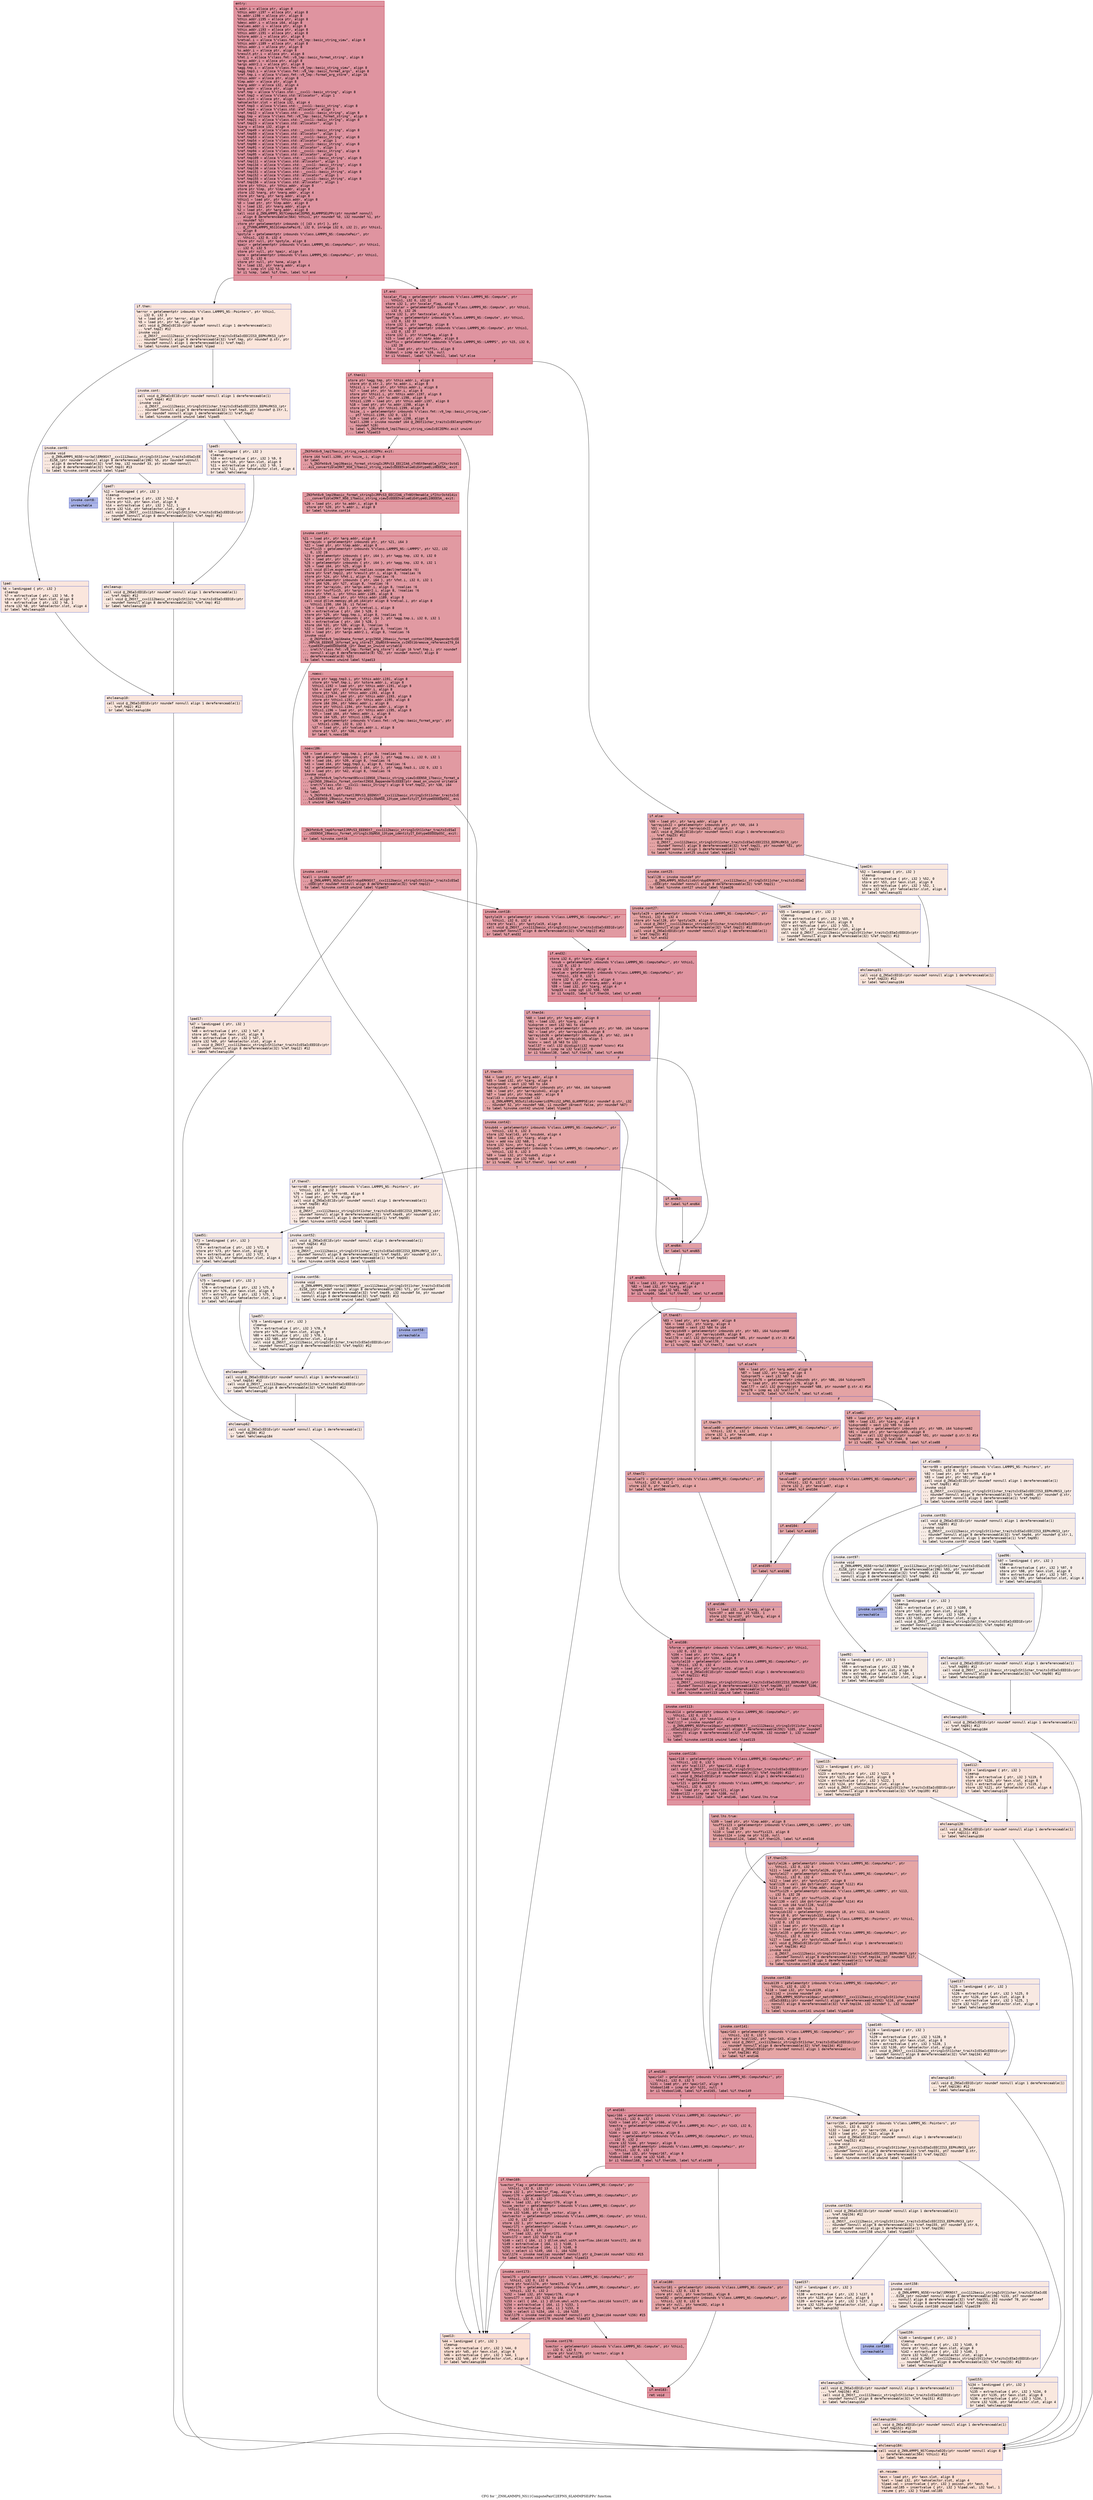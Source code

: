 digraph "CFG for '_ZN9LAMMPS_NS11ComputePairC2EPNS_6LAMMPSEiPPc' function" {
	label="CFG for '_ZN9LAMMPS_NS11ComputePairC2EPNS_6LAMMPSEiPPc' function";

	Node0x55b75d47baa0 [shape=record,color="#b70d28ff", style=filled, fillcolor="#b70d2870" fontname="Courier",label="{entry:\l|  %.addr.i = alloca ptr, align 8\l  %this.addr.i197 = alloca ptr, align 8\l  %s.addr.i198 = alloca ptr, align 8\l  %this.addr.i195 = alloca ptr, align 8\l  %desc.addr.i = alloca i64, align 8\l  %values.addr.i = alloca ptr, align 8\l  %this.addr.i193 = alloca ptr, align 8\l  %this.addr.i191 = alloca ptr, align 8\l  %store.addr.i = alloca ptr, align 8\l  %retval.i = alloca %\"class.fmt::v9_lmp::basic_string_view\", align 8\l  %this.addr.i189 = alloca ptr, align 8\l  %this.addr.i = alloca ptr, align 8\l  %s.addr.i = alloca ptr, align 8\l  %result.ptr.i = alloca ptr, align 8\l  %fmt.i = alloca %\"class.fmt::v9_lmp::basic_format_string\", align 8\l  %args.addr.i = alloca ptr, align 8\l  %args.addr2.i = alloca ptr, align 8\l  %agg.tmp.i = alloca %\"class.fmt::v9_lmp::basic_string_view\", align 8\l  %agg.tmp3.i = alloca %\"class.fmt::v9_lmp::basic_format_args\", align 8\l  %ref.tmp.i = alloca %\"class.fmt::v9_lmp::format_arg_store\", align 16\l  %this.addr = alloca ptr, align 8\l  %lmp.addr = alloca ptr, align 8\l  %narg.addr = alloca i32, align 4\l  %arg.addr = alloca ptr, align 8\l  %ref.tmp = alloca %\"class.std::__cxx11::basic_string\", align 8\l  %ref.tmp2 = alloca %\"class.std::allocator\", align 1\l  %exn.slot = alloca ptr, align 8\l  %ehselector.slot = alloca i32, align 4\l  %ref.tmp3 = alloca %\"class.std::__cxx11::basic_string\", align 8\l  %ref.tmp4 = alloca %\"class.std::allocator\", align 1\l  %ref.tmp12 = alloca %\"class.std::__cxx11::basic_string\", align 8\l  %agg.tmp = alloca %\"class.fmt::v9_lmp::basic_format_string\", align 8\l  %ref.tmp21 = alloca %\"class.std::__cxx11::basic_string\", align 8\l  %ref.tmp23 = alloca %\"class.std::allocator\", align 1\l  %iarg = alloca i32, align 4\l  %ref.tmp49 = alloca %\"class.std::__cxx11::basic_string\", align 8\l  %ref.tmp50 = alloca %\"class.std::allocator\", align 1\l  %ref.tmp53 = alloca %\"class.std::__cxx11::basic_string\", align 8\l  %ref.tmp54 = alloca %\"class.std::allocator\", align 1\l  %ref.tmp90 = alloca %\"class.std::__cxx11::basic_string\", align 8\l  %ref.tmp91 = alloca %\"class.std::allocator\", align 1\l  %ref.tmp94 = alloca %\"class.std::__cxx11::basic_string\", align 8\l  %ref.tmp95 = alloca %\"class.std::allocator\", align 1\l  %ref.tmp109 = alloca %\"class.std::__cxx11::basic_string\", align 8\l  %ref.tmp111 = alloca %\"class.std::allocator\", align 1\l  %ref.tmp134 = alloca %\"class.std::__cxx11::basic_string\", align 8\l  %ref.tmp136 = alloca %\"class.std::allocator\", align 1\l  %ref.tmp151 = alloca %\"class.std::__cxx11::basic_string\", align 8\l  %ref.tmp152 = alloca %\"class.std::allocator\", align 1\l  %ref.tmp155 = alloca %\"class.std::__cxx11::basic_string\", align 8\l  %ref.tmp156 = alloca %\"class.std::allocator\", align 1\l  store ptr %this, ptr %this.addr, align 8\l  store ptr %lmp, ptr %lmp.addr, align 8\l  store i32 %narg, ptr %narg.addr, align 4\l  store ptr %arg, ptr %arg.addr, align 8\l  %this1 = load ptr, ptr %this.addr, align 8\l  %0 = load ptr, ptr %lmp.addr, align 8\l  %1 = load i32, ptr %narg.addr, align 4\l  %2 = load ptr, ptr %arg.addr, align 8\l  call void @_ZN9LAMMPS_NS7ComputeC2EPNS_6LAMMPSEiPPc(ptr noundef nonnull\l... align 8 dereferenceable(564) %this1, ptr noundef %0, i32 noundef %1, ptr\l... noundef %2)\l  store ptr getelementptr inbounds (\{ [43 x ptr] \}, ptr\l... @_ZTVN9LAMMPS_NS11ComputePairE, i32 0, inrange i32 0, i32 2), ptr %this1,\l... align 8\l  %pstyle = getelementptr inbounds %\"class.LAMMPS_NS::ComputePair\", ptr\l... %this1, i32 0, i32 4\l  store ptr null, ptr %pstyle, align 8\l  %pair = getelementptr inbounds %\"class.LAMMPS_NS::ComputePair\", ptr %this1,\l... i32 0, i32 5\l  store ptr null, ptr %pair, align 8\l  %one = getelementptr inbounds %\"class.LAMMPS_NS::ComputePair\", ptr %this1,\l... i32 0, i32 6\l  store ptr null, ptr %one, align 8\l  %3 = load i32, ptr %narg.addr, align 4\l  %cmp = icmp slt i32 %3, 4\l  br i1 %cmp, label %if.then, label %if.end\l|{<s0>T|<s1>F}}"];
	Node0x55b75d47baa0:s0 -> Node0x55b75d480610[tooltip="entry -> if.then\nProbability 0.00%" ];
	Node0x55b75d47baa0:s1 -> Node0x55b75d4806e0[tooltip="entry -> if.end\nProbability 100.00%" ];
	Node0x55b75d480610 [shape=record,color="#3d50c3ff", style=filled, fillcolor="#f4c5ad70" fontname="Courier",label="{if.then:\l|  %error = getelementptr inbounds %\"class.LAMMPS_NS::Pointers\", ptr %this1,\l... i32 0, i32 3\l  %4 = load ptr, ptr %error, align 8\l  %5 = load ptr, ptr %4, align 8\l  call void @_ZNSaIcEC1Ev(ptr noundef nonnull align 1 dereferenceable(1)\l... %ref.tmp2) #12\l  invoke void\l... @_ZNSt7__cxx1112basic_stringIcSt11char_traitsIcESaIcEEC2IS3_EEPKcRKS3_(ptr\l... noundef nonnull align 8 dereferenceable(32) %ref.tmp, ptr noundef @.str, ptr\l... noundef nonnull align 1 dereferenceable(1) %ref.tmp2)\l          to label %invoke.cont unwind label %lpad\l}"];
	Node0x55b75d480610 -> Node0x55b75d480d30[tooltip="if.then -> invoke.cont\nProbability 50.00%" ];
	Node0x55b75d480610 -> Node0x55b75d480e10[tooltip="if.then -> lpad\nProbability 50.00%" ];
	Node0x55b75d480d30 [shape=record,color="#3d50c3ff", style=filled, fillcolor="#f3c7b170" fontname="Courier",label="{invoke.cont:\l|  call void @_ZNSaIcEC1Ev(ptr noundef nonnull align 1 dereferenceable(1)\l... %ref.tmp4) #12\l  invoke void\l... @_ZNSt7__cxx1112basic_stringIcSt11char_traitsIcESaIcEEC2IS3_EEPKcRKS3_(ptr\l... noundef nonnull align 8 dereferenceable(32) %ref.tmp3, ptr noundef @.str.1,\l... ptr noundef nonnull align 1 dereferenceable(1) %ref.tmp4)\l          to label %invoke.cont6 unwind label %lpad5\l}"];
	Node0x55b75d480d30 -> Node0x55b75d4811a0[tooltip="invoke.cont -> invoke.cont6\nProbability 50.00%" ];
	Node0x55b75d480d30 -> Node0x55b75d4811f0[tooltip="invoke.cont -> lpad5\nProbability 50.00%" ];
	Node0x55b75d4811a0 [shape=record,color="#3d50c3ff", style=filled, fillcolor="#f1ccb870" fontname="Courier",label="{invoke.cont6:\l|  invoke void\l... @_ZN9LAMMPS_NS5Error3allERKNSt7__cxx1112basic_stringIcSt11char_traitsIcESaIcEE\l...EiS8_(ptr noundef nonnull align 8 dereferenceable(196) %5, ptr noundef nonnull\l... align 8 dereferenceable(32) %ref.tmp, i32 noundef 33, ptr noundef nonnull\l... align 8 dereferenceable(32) %ref.tmp3) #13\l          to label %invoke.cont8 unwind label %lpad7\l}"];
	Node0x55b75d4811a0 -> Node0x55b75d481150[tooltip="invoke.cont6 -> invoke.cont8\nProbability 0.00%" ];
	Node0x55b75d4811a0 -> Node0x55b75d481450[tooltip="invoke.cont6 -> lpad7\nProbability 100.00%" ];
	Node0x55b75d481150 [shape=record,color="#3d50c3ff", style=filled, fillcolor="#4358cb70" fontname="Courier",label="{invoke.cont8:\l|  unreachable\l}"];
	Node0x55b75d480e10 [shape=record,color="#3d50c3ff", style=filled, fillcolor="#f3c7b170" fontname="Courier",label="{lpad:\l|  %6 = landingpad \{ ptr, i32 \}\l          cleanup\l  %7 = extractvalue \{ ptr, i32 \} %6, 0\l  store ptr %7, ptr %exn.slot, align 8\l  %8 = extractvalue \{ ptr, i32 \} %6, 1\l  store i32 %8, ptr %ehselector.slot, align 4\l  br label %ehcleanup10\l}"];
	Node0x55b75d480e10 -> Node0x55b75d481af0[tooltip="lpad -> ehcleanup10\nProbability 100.00%" ];
	Node0x55b75d4811f0 [shape=record,color="#3d50c3ff", style=filled, fillcolor="#f1ccb870" fontname="Courier",label="{lpad5:\l|  %9 = landingpad \{ ptr, i32 \}\l          cleanup\l  %10 = extractvalue \{ ptr, i32 \} %9, 0\l  store ptr %10, ptr %exn.slot, align 8\l  %11 = extractvalue \{ ptr, i32 \} %9, 1\l  store i32 %11, ptr %ehselector.slot, align 4\l  br label %ehcleanup\l}"];
	Node0x55b75d4811f0 -> Node0x55b75d481e40[tooltip="lpad5 -> ehcleanup\nProbability 100.00%" ];
	Node0x55b75d481450 [shape=record,color="#3d50c3ff", style=filled, fillcolor="#f1ccb870" fontname="Courier",label="{lpad7:\l|  %12 = landingpad \{ ptr, i32 \}\l          cleanup\l  %13 = extractvalue \{ ptr, i32 \} %12, 0\l  store ptr %13, ptr %exn.slot, align 8\l  %14 = extractvalue \{ ptr, i32 \} %12, 1\l  store i32 %14, ptr %ehselector.slot, align 4\l  call void @_ZNSt7__cxx1112basic_stringIcSt11char_traitsIcESaIcEED1Ev(ptr\l... noundef nonnull align 8 dereferenceable(32) %ref.tmp3) #12\l  br label %ehcleanup\l}"];
	Node0x55b75d481450 -> Node0x55b75d481e40[tooltip="lpad7 -> ehcleanup\nProbability 100.00%" ];
	Node0x55b75d481e40 [shape=record,color="#3d50c3ff", style=filled, fillcolor="#f2cab570" fontname="Courier",label="{ehcleanup:\l|  call void @_ZNSaIcED1Ev(ptr noundef nonnull align 1 dereferenceable(1)\l... %ref.tmp4) #12\l  call void @_ZNSt7__cxx1112basic_stringIcSt11char_traitsIcESaIcEED1Ev(ptr\l... noundef nonnull align 8 dereferenceable(32) %ref.tmp) #12\l  br label %ehcleanup10\l}"];
	Node0x55b75d481e40 -> Node0x55b75d481af0[tooltip="ehcleanup -> ehcleanup10\nProbability 100.00%" ];
	Node0x55b75d481af0 [shape=record,color="#3d50c3ff", style=filled, fillcolor="#f4c5ad70" fontname="Courier",label="{ehcleanup10:\l|  call void @_ZNSaIcED1Ev(ptr noundef nonnull align 1 dereferenceable(1)\l... %ref.tmp2) #12\l  br label %ehcleanup184\l}"];
	Node0x55b75d481af0 -> Node0x55b75d4828a0[tooltip="ehcleanup10 -> ehcleanup184\nProbability 100.00%" ];
	Node0x55b75d4806e0 [shape=record,color="#b70d28ff", style=filled, fillcolor="#b70d2870" fontname="Courier",label="{if.end:\l|  %scalar_flag = getelementptr inbounds %\"class.LAMMPS_NS::Compute\", ptr\l... %this1, i32 0, i32 12\l  store i32 1, ptr %scalar_flag, align 8\l  %extscalar = getelementptr inbounds %\"class.LAMMPS_NS::Compute\", ptr %this1,\l... i32 0, i32 26\l  store i32 1, ptr %extscalar, align 8\l  %peflag = getelementptr inbounds %\"class.LAMMPS_NS::Compute\", ptr %this1,\l... i32 0, i32 33\l  store i32 1, ptr %peflag, align 8\l  %timeflag = getelementptr inbounds %\"class.LAMMPS_NS::Compute\", ptr %this1,\l... i32 0, i32 37\l  store i32 1, ptr %timeflag, align 8\l  %15 = load ptr, ptr %lmp.addr, align 8\l  %suffix = getelementptr inbounds %\"class.LAMMPS_NS::LAMMPS\", ptr %15, i32 0,\l... i32 28\l  %16 = load ptr, ptr %suffix, align 8\l  %tobool = icmp ne ptr %16, null\l  br i1 %tobool, label %if.then11, label %if.else\l|{<s0>T|<s1>F}}"];
	Node0x55b75d4806e0:s0 -> Node0x55b75d47d6d0[tooltip="if.end -> if.then11\nProbability 62.50%" ];
	Node0x55b75d4806e0:s1 -> Node0x55b75d47d750[tooltip="if.end -> if.else\nProbability 37.50%" ];
	Node0x55b75d47d6d0 [shape=record,color="#b70d28ff", style=filled, fillcolor="#bb1b2c70" fontname="Courier",label="{if.then11:\l|  store ptr %agg.tmp, ptr %this.addr.i, align 8\l  store ptr @.str.2, ptr %s.addr.i, align 8\l  %this1.i = load ptr, ptr %this.addr.i, align 8\l  %17 = load ptr, ptr %s.addr.i, align 8\l  store ptr %this1.i, ptr %this.addr.i197, align 8\l  store ptr %17, ptr %s.addr.i198, align 8\l  %this1.i199 = load ptr, ptr %this.addr.i197, align 8\l  %18 = load ptr, ptr %s.addr.i198, align 8\l  store ptr %18, ptr %this1.i199, align 8\l  %size_.i = getelementptr inbounds %\"class.fmt::v9_lmp::basic_string_view\",\l... ptr %this1.i199, i32 0, i32 1\l  %19 = load ptr, ptr %s.addr.i198, align 8\l  %call.i200 = invoke noundef i64 @_ZNSt11char_traitsIcE6lengthEPKc(ptr\l... noundef %19)\l          to label %_ZN3fmt6v9_lmp17basic_string_viewIcEC2EPKc.exit unwind\l... label %lpad13\l}"];
	Node0x55b75d47d6d0 -> Node0x55b75d4843c0[tooltip="if.then11 -> _ZN3fmt6v9_lmp17basic_string_viewIcEC2EPKc.exit\nProbability 100.00%" ];
	Node0x55b75d47d6d0 -> Node0x55b75d4844a0[tooltip="if.then11 -> lpad13\nProbability 0.00%" ];
	Node0x55b75d4843c0 [shape=record,color="#b70d28ff", style=filled, fillcolor="#bb1b2c70" fontname="Courier",label="{_ZN3fmt6v9_lmp17basic_string_viewIcEC2EPKc.exit:\l|  store i64 %call.i200, ptr %size_.i, align 8\l  br label\l... %_ZN3fmt6v9_lmp19basic_format_stringIcJRPcS3_EEC2IA6_cTnNSt9enable_ifIXsr3std1\l...4is_convertibleIRKT_NS0_17basic_string_viewIcEEEE5valueEiE4typeELi0EEESA_.exit\l}"];
	Node0x55b75d4843c0 -> Node0x55b75d484880[tooltip="_ZN3fmt6v9_lmp17basic_string_viewIcEC2EPKc.exit -> _ZN3fmt6v9_lmp19basic_format_stringIcJRPcS3_EEC2IA6_cTnNSt9enable_ifIXsr3std14is_convertibleIRKT_NS0_17basic_string_viewIcEEEE5valueEiE4typeELi0EEESA_.exit\nProbability 100.00%" ];
	Node0x55b75d484880 [shape=record,color="#b70d28ff", style=filled, fillcolor="#bb1b2c70" fontname="Courier",label="{_ZN3fmt6v9_lmp19basic_format_stringIcJRPcS3_EEC2IA6_cTnNSt9enable_ifIXsr3std14is\l..._convertibleIRKT_NS0_17basic_string_viewIcEEEE5valueEiE4typeELi0EEESA_.exit:\l|  %20 = load ptr, ptr %s.addr.i, align 8\l  store ptr %20, ptr %.addr.i, align 8\l  br label %invoke.cont14\l}"];
	Node0x55b75d484880 -> Node0x55b75d484c80[tooltip="_ZN3fmt6v9_lmp19basic_format_stringIcJRPcS3_EEC2IA6_cTnNSt9enable_ifIXsr3std14is_convertibleIRKT_NS0_17basic_string_viewIcEEEE5valueEiE4typeELi0EEESA_.exit -> invoke.cont14\nProbability 100.00%" ];
	Node0x55b75d484c80 [shape=record,color="#b70d28ff", style=filled, fillcolor="#bb1b2c70" fontname="Courier",label="{invoke.cont14:\l|  %21 = load ptr, ptr %arg.addr, align 8\l  %arrayidx = getelementptr inbounds ptr, ptr %21, i64 3\l  %22 = load ptr, ptr %lmp.addr, align 8\l  %suffix15 = getelementptr inbounds %\"class.LAMMPS_NS::LAMMPS\", ptr %22, i32\l... 0, i32 28\l  %23 = getelementptr inbounds \{ ptr, i64 \}, ptr %agg.tmp, i32 0, i32 0\l  %24 = load ptr, ptr %23, align 8\l  %25 = getelementptr inbounds \{ ptr, i64 \}, ptr %agg.tmp, i32 0, i32 1\l  %26 = load i64, ptr %25, align 8\l  call void @llvm.experimental.noalias.scope.decl(metadata !6)\l  store ptr %ref.tmp12, ptr %result.ptr.i, align 8, !noalias !6\l  store ptr %24, ptr %fmt.i, align 8, !noalias !6\l  %27 = getelementptr inbounds \{ ptr, i64 \}, ptr %fmt.i, i32 0, i32 1\l  store i64 %26, ptr %27, align 8, !noalias !6\l  store ptr %arrayidx, ptr %args.addr.i, align 8, !noalias !6\l  store ptr %suffix15, ptr %args.addr2.i, align 8, !noalias !6\l  store ptr %fmt.i, ptr %this.addr.i189, align 8\l  %this1.i190 = load ptr, ptr %this.addr.i189, align 8\l  call void @llvm.memcpy.p0.p0.i64(ptr align 8 %retval.i, ptr align 8\l... %this1.i190, i64 16, i1 false)\l  %28 = load \{ ptr, i64 \}, ptr %retval.i, align 8\l  %29 = extractvalue \{ ptr, i64 \} %28, 0\l  store ptr %29, ptr %agg.tmp.i, align 8, !noalias !6\l  %30 = getelementptr inbounds \{ ptr, i64 \}, ptr %agg.tmp.i, i32 0, i32 1\l  %31 = extractvalue \{ ptr, i64 \} %28, 1\l  store i64 %31, ptr %30, align 8, !noalias !6\l  %32 = load ptr, ptr %args.addr.i, align 8, !noalias !6\l  %33 = load ptr, ptr %args.addr2.i, align 8, !noalias !6\l  invoke void\l... @_ZN3fmt6v9_lmp16make_format_argsINS0_20basic_format_contextINS0_8appenderEcEE\l...JRPcS6_EEENS0_16format_arg_storeIT_JDpNSt9remove_cvINSt16remove_referenceIT0_E4\l...typeEE4typeEEEEDpOSB_(ptr dead_on_unwind writable\l... sret(%\"class.fmt::v9_lmp::format_arg_store\") align 16 %ref.tmp.i, ptr noundef\l... nonnull align 8 dereferenceable(8) %32, ptr noundef nonnull align 8\l... dereferenceable(8) %33)\l          to label %.noexc unwind label %lpad13\l}"];
	Node0x55b75d484c80 -> Node0x55b75d487820[tooltip="invoke.cont14 -> .noexc\nProbability 100.00%" ];
	Node0x55b75d484c80 -> Node0x55b75d4844a0[tooltip="invoke.cont14 -> lpad13\nProbability 0.00%" ];
	Node0x55b75d487820 [shape=record,color="#b70d28ff", style=filled, fillcolor="#bb1b2c70" fontname="Courier",label="{.noexc:\l|  store ptr %agg.tmp3.i, ptr %this.addr.i191, align 8\l  store ptr %ref.tmp.i, ptr %store.addr.i, align 8\l  %this1.i192 = load ptr, ptr %this.addr.i191, align 8\l  %34 = load ptr, ptr %store.addr.i, align 8\l  store ptr %34, ptr %this.addr.i193, align 8\l  %this1.i194 = load ptr, ptr %this.addr.i193, align 8\l  store ptr %this1.i192, ptr %this.addr.i195, align 8\l  store i64 204, ptr %desc.addr.i, align 8\l  store ptr %this1.i194, ptr %values.addr.i, align 8\l  %this1.i196 = load ptr, ptr %this.addr.i195, align 8\l  %35 = load i64, ptr %desc.addr.i, align 8\l  store i64 %35, ptr %this1.i196, align 8\l  %36 = getelementptr inbounds %\"class.fmt::v9_lmp::basic_format_args\", ptr\l... %this1.i196, i32 0, i32 1\l  %37 = load ptr, ptr %values.addr.i, align 8\l  store ptr %37, ptr %36, align 8\l  br label %.noexc186\l}"];
	Node0x55b75d487820 -> Node0x55b75d488480[tooltip=".noexc -> .noexc186\nProbability 100.00%" ];
	Node0x55b75d488480 [shape=record,color="#b70d28ff", style=filled, fillcolor="#bb1b2c70" fontname="Courier",label="{.noexc186:\l|  %38 = load ptr, ptr %agg.tmp.i, align 8, !noalias !6\l  %39 = getelementptr inbounds \{ ptr, i64 \}, ptr %agg.tmp.i, i32 0, i32 1\l  %40 = load i64, ptr %39, align 8, !noalias !6\l  %41 = load i64, ptr %agg.tmp3.i, align 8, !noalias !6\l  %42 = getelementptr inbounds \{ i64, ptr \}, ptr %agg.tmp3.i, i32 0, i32 1\l  %43 = load ptr, ptr %42, align 8, !noalias !6\l  invoke void\l... @_ZN3fmt6v9_lmp7vformatB5cxx11ENS0_17basic_string_viewIcEENS0_17basic_format_a\l...rgsINS0_20basic_format_contextINS0_8appenderEcEEEE(ptr dead_on_unwind writable\l... sret(%\"class.std::__cxx11::basic_string\") align 8 %ref.tmp12, ptr %38, i64\l... %40, i64 %41, ptr %43)\l          to label\l... %_ZN3fmt6v9_lmp6formatIJRPcS3_EEENSt7__cxx1112basic_stringIcSt11char_traitsIcE\l...SaIcEEENS0_19basic_format_stringIcJDpNS0_13type_identityIT_E4typeEEEEDpOSC_.exi\l...t unwind label %lpad13\l}"];
	Node0x55b75d488480 -> Node0x55b75d47ed90[tooltip=".noexc186 -> _ZN3fmt6v9_lmp6formatIJRPcS3_EEENSt7__cxx1112basic_stringIcSt11char_traitsIcESaIcEEENS0_19basic_format_stringIcJDpNS0_13type_identityIT_E4typeEEEEDpOSC_.exit\nProbability 100.00%" ];
	Node0x55b75d488480 -> Node0x55b75d4844a0[tooltip=".noexc186 -> lpad13\nProbability 0.00%" ];
	Node0x55b75d47ed90 [shape=record,color="#b70d28ff", style=filled, fillcolor="#bb1b2c70" fontname="Courier",label="{_ZN3fmt6v9_lmp6formatIJRPcS3_EEENSt7__cxx1112basic_stringIcSt11char_traitsIcESaI\l...cEEENS0_19basic_format_stringIcJDpNS0_13type_identityIT_E4typeEEEEDpOSC_.exit:\l|  br label %invoke.cont16\l}"];
	Node0x55b75d47ed90 -> Node0x55b75d4892e0[tooltip="_ZN3fmt6v9_lmp6formatIJRPcS3_EEENSt7__cxx1112basic_stringIcSt11char_traitsIcESaIcEEENS0_19basic_format_stringIcJDpNS0_13type_identityIT_E4typeEEEEDpOSC_.exit -> invoke.cont16\nProbability 100.00%" ];
	Node0x55b75d4892e0 [shape=record,color="#b70d28ff", style=filled, fillcolor="#bb1b2c70" fontname="Courier",label="{invoke.cont16:\l|  %call = invoke noundef ptr\l... @_ZN9LAMMPS_NS5utils6strdupERKNSt7__cxx1112basic_stringIcSt11char_traitsIcESaI\l...cEEE(ptr noundef nonnull align 8 dereferenceable(32) %ref.tmp12)\l          to label %invoke.cont18 unwind label %lpad17\l}"];
	Node0x55b75d4892e0 -> Node0x55b75d4893a0[tooltip="invoke.cont16 -> invoke.cont18\nProbability 100.00%" ];
	Node0x55b75d4892e0 -> Node0x55b75d489480[tooltip="invoke.cont16 -> lpad17\nProbability 0.00%" ];
	Node0x55b75d4893a0 [shape=record,color="#b70d28ff", style=filled, fillcolor="#bb1b2c70" fontname="Courier",label="{invoke.cont18:\l|  %pstyle19 = getelementptr inbounds %\"class.LAMMPS_NS::ComputePair\", ptr\l... %this1, i32 0, i32 4\l  store ptr %call, ptr %pstyle19, align 8\l  call void @_ZNSt7__cxx1112basic_stringIcSt11char_traitsIcESaIcEED1Ev(ptr\l... noundef nonnull align 8 dereferenceable(32) %ref.tmp12) #12\l  br label %if.end32\l}"];
	Node0x55b75d4893a0 -> Node0x55b75d489850[tooltip="invoke.cont18 -> if.end32\nProbability 100.00%" ];
	Node0x55b75d4844a0 [shape=record,color="#3d50c3ff", style=filled, fillcolor="#f7b99e70" fontname="Courier",label="{lpad13:\l|  %44 = landingpad \{ ptr, i32 \}\l          cleanup\l  %45 = extractvalue \{ ptr, i32 \} %44, 0\l  store ptr %45, ptr %exn.slot, align 8\l  %46 = extractvalue \{ ptr, i32 \} %44, 1\l  store i32 %46, ptr %ehselector.slot, align 4\l  br label %ehcleanup184\l}"];
	Node0x55b75d4844a0 -> Node0x55b75d4828a0[tooltip="lpad13 -> ehcleanup184\nProbability 100.00%" ];
	Node0x55b75d489480 [shape=record,color="#3d50c3ff", style=filled, fillcolor="#f3c7b170" fontname="Courier",label="{lpad17:\l|  %47 = landingpad \{ ptr, i32 \}\l          cleanup\l  %48 = extractvalue \{ ptr, i32 \} %47, 0\l  store ptr %48, ptr %exn.slot, align 8\l  %49 = extractvalue \{ ptr, i32 \} %47, 1\l  store i32 %49, ptr %ehselector.slot, align 4\l  call void @_ZNSt7__cxx1112basic_stringIcSt11char_traitsIcESaIcEED1Ev(ptr\l... noundef nonnull align 8 dereferenceable(32) %ref.tmp12) #12\l  br label %ehcleanup184\l}"];
	Node0x55b75d489480 -> Node0x55b75d4828a0[tooltip="lpad17 -> ehcleanup184\nProbability 100.00%" ];
	Node0x55b75d47d750 [shape=record,color="#3d50c3ff", style=filled, fillcolor="#c32e3170" fontname="Courier",label="{if.else:\l|  %50 = load ptr, ptr %arg.addr, align 8\l  %arrayidx22 = getelementptr inbounds ptr, ptr %50, i64 3\l  %51 = load ptr, ptr %arrayidx22, align 8\l  call void @_ZNSaIcEC1Ev(ptr noundef nonnull align 1 dereferenceable(1)\l... %ref.tmp23) #12\l  invoke void\l... @_ZNSt7__cxx1112basic_stringIcSt11char_traitsIcESaIcEEC2IS3_EEPKcRKS3_(ptr\l... noundef nonnull align 8 dereferenceable(32) %ref.tmp21, ptr noundef %51, ptr\l... noundef nonnull align 1 dereferenceable(1) %ref.tmp23)\l          to label %invoke.cont25 unwind label %lpad24\l}"];
	Node0x55b75d47d750 -> Node0x55b75d48ac10[tooltip="if.else -> invoke.cont25\nProbability 100.00%" ];
	Node0x55b75d47d750 -> Node0x55b75d48ac90[tooltip="if.else -> lpad24\nProbability 0.00%" ];
	Node0x55b75d48ac10 [shape=record,color="#3d50c3ff", style=filled, fillcolor="#c32e3170" fontname="Courier",label="{invoke.cont25:\l|  %call28 = invoke noundef ptr\l... @_ZN9LAMMPS_NS5utils6strdupERKNSt7__cxx1112basic_stringIcSt11char_traitsIcESaI\l...cEEE(ptr noundef nonnull align 8 dereferenceable(32) %ref.tmp21)\l          to label %invoke.cont27 unwind label %lpad26\l}"];
	Node0x55b75d48ac10 -> Node0x55b75d48abc0[tooltip="invoke.cont25 -> invoke.cont27\nProbability 100.00%" ];
	Node0x55b75d48ac10 -> Node0x55b75d48af20[tooltip="invoke.cont25 -> lpad26\nProbability 0.00%" ];
	Node0x55b75d48abc0 [shape=record,color="#3d50c3ff", style=filled, fillcolor="#c32e3170" fontname="Courier",label="{invoke.cont27:\l|  %pstyle29 = getelementptr inbounds %\"class.LAMMPS_NS::ComputePair\", ptr\l... %this1, i32 0, i32 4\l  store ptr %call28, ptr %pstyle29, align 8\l  call void @_ZNSt7__cxx1112basic_stringIcSt11char_traitsIcESaIcEED1Ev(ptr\l... noundef nonnull align 8 dereferenceable(32) %ref.tmp21) #12\l  call void @_ZNSaIcED1Ev(ptr noundef nonnull align 1 dereferenceable(1)\l... %ref.tmp23) #12\l  br label %if.end32\l}"];
	Node0x55b75d48abc0 -> Node0x55b75d489850[tooltip="invoke.cont27 -> if.end32\nProbability 100.00%" ];
	Node0x55b75d48ac90 [shape=record,color="#3d50c3ff", style=filled, fillcolor="#f2cab570" fontname="Courier",label="{lpad24:\l|  %52 = landingpad \{ ptr, i32 \}\l          cleanup\l  %53 = extractvalue \{ ptr, i32 \} %52, 0\l  store ptr %53, ptr %exn.slot, align 8\l  %54 = extractvalue \{ ptr, i32 \} %52, 1\l  store i32 %54, ptr %ehselector.slot, align 4\l  br label %ehcleanup31\l}"];
	Node0x55b75d48ac90 -> Node0x55b75d48b750[tooltip="lpad24 -> ehcleanup31\nProbability 100.00%" ];
	Node0x55b75d48af20 [shape=record,color="#3d50c3ff", style=filled, fillcolor="#f2cab570" fontname="Courier",label="{lpad26:\l|  %55 = landingpad \{ ptr, i32 \}\l          cleanup\l  %56 = extractvalue \{ ptr, i32 \} %55, 0\l  store ptr %56, ptr %exn.slot, align 8\l  %57 = extractvalue \{ ptr, i32 \} %55, 1\l  store i32 %57, ptr %ehselector.slot, align 4\l  call void @_ZNSt7__cxx1112basic_stringIcSt11char_traitsIcESaIcEED1Ev(ptr\l... noundef nonnull align 8 dereferenceable(32) %ref.tmp21) #12\l  br label %ehcleanup31\l}"];
	Node0x55b75d48af20 -> Node0x55b75d48b750[tooltip="lpad26 -> ehcleanup31\nProbability 100.00%" ];
	Node0x55b75d48b750 [shape=record,color="#3d50c3ff", style=filled, fillcolor="#f4c5ad70" fontname="Courier",label="{ehcleanup31:\l|  call void @_ZNSaIcED1Ev(ptr noundef nonnull align 1 dereferenceable(1)\l... %ref.tmp23) #12\l  br label %ehcleanup184\l}"];
	Node0x55b75d48b750 -> Node0x55b75d4828a0[tooltip="ehcleanup31 -> ehcleanup184\nProbability 100.00%" ];
	Node0x55b75d489850 [shape=record,color="#b70d28ff", style=filled, fillcolor="#b70d2870" fontname="Courier",label="{if.end32:\l|  store i32 4, ptr %iarg, align 4\l  %nsub = getelementptr inbounds %\"class.LAMMPS_NS::ComputePair\", ptr %this1,\l... i32 0, i32 3\l  store i32 0, ptr %nsub, align 4\l  %evalue = getelementptr inbounds %\"class.LAMMPS_NS::ComputePair\", ptr\l... %this1, i32 0, i32 1\l  store i32 0, ptr %evalue, align 4\l  %58 = load i32, ptr %narg.addr, align 4\l  %59 = load i32, ptr %iarg, align 4\l  %cmp33 = icmp sgt i32 %58, %59\l  br i1 %cmp33, label %if.then34, label %if.end65\l|{<s0>T|<s1>F}}"];
	Node0x55b75d489850:s0 -> Node0x55b75d48c310[tooltip="if.end32 -> if.then34\nProbability 50.00%" ];
	Node0x55b75d489850:s1 -> Node0x55b75d48c360[tooltip="if.end32 -> if.end65\nProbability 50.00%" ];
	Node0x55b75d48c310 [shape=record,color="#3d50c3ff", style=filled, fillcolor="#be242e70" fontname="Courier",label="{if.then34:\l|  %60 = load ptr, ptr %arg.addr, align 8\l  %61 = load i32, ptr %iarg, align 4\l  %idxprom = sext i32 %61 to i64\l  %arrayidx35 = getelementptr inbounds ptr, ptr %60, i64 %idxprom\l  %62 = load ptr, ptr %arrayidx35, align 8\l  %arrayidx36 = getelementptr inbounds i8, ptr %62, i64 0\l  %63 = load i8, ptr %arrayidx36, align 1\l  %conv = sext i8 %63 to i32\l  %call37 = call i32 @isdigit(i32 noundef %conv) #14\l  %tobool38 = icmp ne i32 %call37, 0\l  br i1 %tobool38, label %if.then39, label %if.end64\l|{<s0>T|<s1>F}}"];
	Node0x55b75d48c310:s0 -> Node0x55b75d48cb40[tooltip="if.then34 -> if.then39\nProbability 62.50%" ];
	Node0x55b75d48c310:s1 -> Node0x55b75d48cbc0[tooltip="if.then34 -> if.end64\nProbability 37.50%" ];
	Node0x55b75d48cb40 [shape=record,color="#3d50c3ff", style=filled, fillcolor="#c32e3170" fontname="Courier",label="{if.then39:\l|  %64 = load ptr, ptr %arg.addr, align 8\l  %65 = load i32, ptr %iarg, align 4\l  %idxprom40 = sext i32 %65 to i64\l  %arrayidx41 = getelementptr inbounds ptr, ptr %64, i64 %idxprom40\l  %66 = load ptr, ptr %arrayidx41, align 8\l  %67 = load ptr, ptr %lmp.addr, align 8\l  %call43 = invoke noundef i32\l... @_ZN9LAMMPS_NS5utils8inumericEPKciS2_bPNS_6LAMMPSE(ptr noundef @.str, i32\l... noundef 52, ptr noundef %66, i1 noundef zeroext false, ptr noundef %67)\l          to label %invoke.cont42 unwind label %lpad13\l}"];
	Node0x55b75d48cb40 -> Node0x55b75d48d070[tooltip="if.then39 -> invoke.cont42\nProbability 100.00%" ];
	Node0x55b75d48cb40 -> Node0x55b75d4844a0[tooltip="if.then39 -> lpad13\nProbability 0.00%" ];
	Node0x55b75d48d070 [shape=record,color="#3d50c3ff", style=filled, fillcolor="#c32e3170" fontname="Courier",label="{invoke.cont42:\l|  %nsub44 = getelementptr inbounds %\"class.LAMMPS_NS::ComputePair\", ptr\l... %this1, i32 0, i32 3\l  store i32 %call43, ptr %nsub44, align 4\l  %68 = load i32, ptr %iarg, align 4\l  %inc = add nsw i32 %68, 1\l  store i32 %inc, ptr %iarg, align 4\l  %nsub45 = getelementptr inbounds %\"class.LAMMPS_NS::ComputePair\", ptr\l... %this1, i32 0, i32 3\l  %69 = load i32, ptr %nsub45, align 4\l  %cmp46 = icmp sle i32 %69, 0\l  br i1 %cmp46, label %if.then47, label %if.end63\l|{<s0>T|<s1>F}}"];
	Node0x55b75d48d070:s0 -> Node0x55b75d48d970[tooltip="invoke.cont42 -> if.then47\nProbability 0.00%" ];
	Node0x55b75d48d070:s1 -> Node0x55b75d48d9c0[tooltip="invoke.cont42 -> if.end63\nProbability 100.00%" ];
	Node0x55b75d48d970 [shape=record,color="#3d50c3ff", style=filled, fillcolor="#f1ccb870" fontname="Courier",label="{if.then47:\l|  %error48 = getelementptr inbounds %\"class.LAMMPS_NS::Pointers\", ptr\l... %this1, i32 0, i32 3\l  %70 = load ptr, ptr %error48, align 8\l  %71 = load ptr, ptr %70, align 8\l  call void @_ZNSaIcEC1Ev(ptr noundef nonnull align 1 dereferenceable(1)\l... %ref.tmp50) #12\l  invoke void\l... @_ZNSt7__cxx1112basic_stringIcSt11char_traitsIcESaIcEEC2IS3_EEPKcRKS3_(ptr\l... noundef nonnull align 8 dereferenceable(32) %ref.tmp49, ptr noundef @.str,\l... ptr noundef nonnull align 1 dereferenceable(1) %ref.tmp50)\l          to label %invoke.cont52 unwind label %lpad51\l}"];
	Node0x55b75d48d970 -> Node0x55b75d48de00[tooltip="if.then47 -> invoke.cont52\nProbability 50.00%" ];
	Node0x55b75d48d970 -> Node0x55b75d48de80[tooltip="if.then47 -> lpad51\nProbability 50.00%" ];
	Node0x55b75d48de00 [shape=record,color="#3d50c3ff", style=filled, fillcolor="#eed0c070" fontname="Courier",label="{invoke.cont52:\l|  call void @_ZNSaIcEC1Ev(ptr noundef nonnull align 1 dereferenceable(1)\l... %ref.tmp54) #12\l  invoke void\l... @_ZNSt7__cxx1112basic_stringIcSt11char_traitsIcESaIcEEC2IS3_EEPKcRKS3_(ptr\l... noundef nonnull align 8 dereferenceable(32) %ref.tmp53, ptr noundef @.str.1,\l... ptr noundef nonnull align 1 dereferenceable(1) %ref.tmp54)\l          to label %invoke.cont56 unwind label %lpad55\l}"];
	Node0x55b75d48de00 -> Node0x55b75d48e200[tooltip="invoke.cont52 -> invoke.cont56\nProbability 50.00%" ];
	Node0x55b75d48de00 -> Node0x55b75d48e250[tooltip="invoke.cont52 -> lpad55\nProbability 50.00%" ];
	Node0x55b75d48e200 [shape=record,color="#3d50c3ff", style=filled, fillcolor="#ecd3c570" fontname="Courier",label="{invoke.cont56:\l|  invoke void\l... @_ZN9LAMMPS_NS5Error3allERKNSt7__cxx1112basic_stringIcSt11char_traitsIcESaIcEE\l...EiS8_(ptr noundef nonnull align 8 dereferenceable(196) %71, ptr noundef\l... nonnull align 8 dereferenceable(32) %ref.tmp49, i32 noundef 54, ptr noundef\l... nonnull align 8 dereferenceable(32) %ref.tmp53) #13\l          to label %invoke.cont58 unwind label %lpad57\l}"];
	Node0x55b75d48e200 -> Node0x55b75d48e1b0[tooltip="invoke.cont56 -> invoke.cont58\nProbability 0.00%" ];
	Node0x55b75d48e200 -> Node0x55b75d48e570[tooltip="invoke.cont56 -> lpad57\nProbability 100.00%" ];
	Node0x55b75d48e1b0 [shape=record,color="#3d50c3ff", style=filled, fillcolor="#3d50c370" fontname="Courier",label="{invoke.cont58:\l|  unreachable\l}"];
	Node0x55b75d48de80 [shape=record,color="#3d50c3ff", style=filled, fillcolor="#eed0c070" fontname="Courier",label="{lpad51:\l|  %72 = landingpad \{ ptr, i32 \}\l          cleanup\l  %73 = extractvalue \{ ptr, i32 \} %72, 0\l  store ptr %73, ptr %exn.slot, align 8\l  %74 = extractvalue \{ ptr, i32 \} %72, 1\l  store i32 %74, ptr %ehselector.slot, align 4\l  br label %ehcleanup62\l}"];
	Node0x55b75d48de80 -> Node0x55b75d48eb30[tooltip="lpad51 -> ehcleanup62\nProbability 100.00%" ];
	Node0x55b75d48e250 [shape=record,color="#3d50c3ff", style=filled, fillcolor="#ecd3c570" fontname="Courier",label="{lpad55:\l|  %75 = landingpad \{ ptr, i32 \}\l          cleanup\l  %76 = extractvalue \{ ptr, i32 \} %75, 0\l  store ptr %76, ptr %exn.slot, align 8\l  %77 = extractvalue \{ ptr, i32 \} %75, 1\l  store i32 %77, ptr %ehselector.slot, align 4\l  br label %ehcleanup60\l}"];
	Node0x55b75d48e250 -> Node0x55b75d48ee80[tooltip="lpad55 -> ehcleanup60\nProbability 100.00%" ];
	Node0x55b75d48e570 [shape=record,color="#3d50c3ff", style=filled, fillcolor="#ecd3c570" fontname="Courier",label="{lpad57:\l|  %78 = landingpad \{ ptr, i32 \}\l          cleanup\l  %79 = extractvalue \{ ptr, i32 \} %78, 0\l  store ptr %79, ptr %exn.slot, align 8\l  %80 = extractvalue \{ ptr, i32 \} %78, 1\l  store i32 %80, ptr %ehselector.slot, align 4\l  call void @_ZNSt7__cxx1112basic_stringIcSt11char_traitsIcESaIcEED1Ev(ptr\l... noundef nonnull align 8 dereferenceable(32) %ref.tmp53) #12\l  br label %ehcleanup60\l}"];
	Node0x55b75d48e570 -> Node0x55b75d48ee80[tooltip="lpad57 -> ehcleanup60\nProbability 100.00%" ];
	Node0x55b75d48ee80 [shape=record,color="#3d50c3ff", style=filled, fillcolor="#eed0c070" fontname="Courier",label="{ehcleanup60:\l|  call void @_ZNSaIcED1Ev(ptr noundef nonnull align 1 dereferenceable(1)\l... %ref.tmp54) #12\l  call void @_ZNSt7__cxx1112basic_stringIcSt11char_traitsIcESaIcEED1Ev(ptr\l... noundef nonnull align 8 dereferenceable(32) %ref.tmp49) #12\l  br label %ehcleanup62\l}"];
	Node0x55b75d48ee80 -> Node0x55b75d48eb30[tooltip="ehcleanup60 -> ehcleanup62\nProbability 100.00%" ];
	Node0x55b75d48eb30 [shape=record,color="#3d50c3ff", style=filled, fillcolor="#f1ccb870" fontname="Courier",label="{ehcleanup62:\l|  call void @_ZNSaIcED1Ev(ptr noundef nonnull align 1 dereferenceable(1)\l... %ref.tmp50) #12\l  br label %ehcleanup184\l}"];
	Node0x55b75d48eb30 -> Node0x55b75d4828a0[tooltip="ehcleanup62 -> ehcleanup184\nProbability 100.00%" ];
	Node0x55b75d48d9c0 [shape=record,color="#3d50c3ff", style=filled, fillcolor="#c32e3170" fontname="Courier",label="{if.end63:\l|  br label %if.end64\l}"];
	Node0x55b75d48d9c0 -> Node0x55b75d48cbc0[tooltip="if.end63 -> if.end64\nProbability 100.00%" ];
	Node0x55b75d48cbc0 [shape=record,color="#3d50c3ff", style=filled, fillcolor="#be242e70" fontname="Courier",label="{if.end64:\l|  br label %if.end65\l}"];
	Node0x55b75d48cbc0 -> Node0x55b75d48c360[tooltip="if.end64 -> if.end65\nProbability 100.00%" ];
	Node0x55b75d48c360 [shape=record,color="#b70d28ff", style=filled, fillcolor="#b70d2870" fontname="Courier",label="{if.end65:\l|  %81 = load i32, ptr %narg.addr, align 4\l  %82 = load i32, ptr %iarg, align 4\l  %cmp66 = icmp sgt i32 %81, %82\l  br i1 %cmp66, label %if.then67, label %if.end108\l|{<s0>T|<s1>F}}"];
	Node0x55b75d48c360:s0 -> Node0x55b75d48fa10[tooltip="if.end65 -> if.then67\nProbability 50.00%" ];
	Node0x55b75d48c360:s1 -> Node0x55b75d48fa60[tooltip="if.end65 -> if.end108\nProbability 50.00%" ];
	Node0x55b75d48fa10 [shape=record,color="#3d50c3ff", style=filled, fillcolor="#be242e70" fontname="Courier",label="{if.then67:\l|  %83 = load ptr, ptr %arg.addr, align 8\l  %84 = load i32, ptr %iarg, align 4\l  %idxprom68 = sext i32 %84 to i64\l  %arrayidx69 = getelementptr inbounds ptr, ptr %83, i64 %idxprom68\l  %85 = load ptr, ptr %arrayidx69, align 8\l  %call70 = call i32 @strcmp(ptr noundef %85, ptr noundef @.str.3) #14\l  %cmp71 = icmp eq i32 %call70, 0\l  br i1 %cmp71, label %if.then72, label %if.else74\l|{<s0>T|<s1>F}}"];
	Node0x55b75d48fa10:s0 -> Node0x55b75d490100[tooltip="if.then67 -> if.then72\nProbability 37.50%" ];
	Node0x55b75d48fa10:s1 -> Node0x55b75d490180[tooltip="if.then67 -> if.else74\nProbability 62.50%" ];
	Node0x55b75d490100 [shape=record,color="#3d50c3ff", style=filled, fillcolor="#c5333470" fontname="Courier",label="{if.then72:\l|  %evalue73 = getelementptr inbounds %\"class.LAMMPS_NS::ComputePair\", ptr\l... %this1, i32 0, i32 1\l  store i32 0, ptr %evalue73, align 4\l  br label %if.end106\l}"];
	Node0x55b75d490100 -> Node0x55b75d490440[tooltip="if.then72 -> if.end106\nProbability 100.00%" ];
	Node0x55b75d490180 [shape=record,color="#3d50c3ff", style=filled, fillcolor="#c32e3170" fontname="Courier",label="{if.else74:\l|  %86 = load ptr, ptr %arg.addr, align 8\l  %87 = load i32, ptr %iarg, align 4\l  %idxprom75 = sext i32 %87 to i64\l  %arrayidx76 = getelementptr inbounds ptr, ptr %86, i64 %idxprom75\l  %88 = load ptr, ptr %arrayidx76, align 8\l  %call77 = call i32 @strcmp(ptr noundef %88, ptr noundef @.str.4) #14\l  %cmp78 = icmp eq i32 %call77, 0\l  br i1 %cmp78, label %if.then79, label %if.else81\l|{<s0>T|<s1>F}}"];
	Node0x55b75d490180:s0 -> Node0x55b75d490a20[tooltip="if.else74 -> if.then79\nProbability 37.50%" ];
	Node0x55b75d490180:s1 -> Node0x55b75d490aa0[tooltip="if.else74 -> if.else81\nProbability 62.50%" ];
	Node0x55b75d490a20 [shape=record,color="#3d50c3ff", style=filled, fillcolor="#cc403a70" fontname="Courier",label="{if.then79:\l|  %evalue80 = getelementptr inbounds %\"class.LAMMPS_NS::ComputePair\", ptr\l... %this1, i32 0, i32 1\l  store i32 1, ptr %evalue80, align 4\l  br label %if.end105\l}"];
	Node0x55b75d490a20 -> Node0x55b75d490d60[tooltip="if.then79 -> if.end105\nProbability 100.00%" ];
	Node0x55b75d490aa0 [shape=record,color="#3d50c3ff", style=filled, fillcolor="#c5333470" fontname="Courier",label="{if.else81:\l|  %89 = load ptr, ptr %arg.addr, align 8\l  %90 = load i32, ptr %iarg, align 4\l  %idxprom82 = sext i32 %90 to i64\l  %arrayidx83 = getelementptr inbounds ptr, ptr %89, i64 %idxprom82\l  %91 = load ptr, ptr %arrayidx83, align 8\l  %call84 = call i32 @strcmp(ptr noundef %91, ptr noundef @.str.5) #14\l  %cmp85 = icmp eq i32 %call84, 0\l  br i1 %cmp85, label %if.then86, label %if.else88\l|{<s0>T|<s1>F}}"];
	Node0x55b75d490aa0:s0 -> Node0x55b75d491340[tooltip="if.else81 -> if.then86\nProbability 100.00%" ];
	Node0x55b75d490aa0:s1 -> Node0x55b75d4913c0[tooltip="if.else81 -> if.else88\nProbability 0.00%" ];
	Node0x55b75d491340 [shape=record,color="#3d50c3ff", style=filled, fillcolor="#c5333470" fontname="Courier",label="{if.then86:\l|  %evalue87 = getelementptr inbounds %\"class.LAMMPS_NS::ComputePair\", ptr\l... %this1, i32 0, i32 1\l  store i32 2, ptr %evalue87, align 4\l  br label %if.end104\l}"];
	Node0x55b75d491340 -> Node0x55b75d491680[tooltip="if.then86 -> if.end104\nProbability 100.00%" ];
	Node0x55b75d4913c0 [shape=record,color="#3d50c3ff", style=filled, fillcolor="#efcebd70" fontname="Courier",label="{if.else88:\l|  %error89 = getelementptr inbounds %\"class.LAMMPS_NS::Pointers\", ptr\l... %this1, i32 0, i32 3\l  %92 = load ptr, ptr %error89, align 8\l  %93 = load ptr, ptr %92, align 8\l  call void @_ZNSaIcEC1Ev(ptr noundef nonnull align 1 dereferenceable(1)\l... %ref.tmp91) #12\l  invoke void\l... @_ZNSt7__cxx1112basic_stringIcSt11char_traitsIcESaIcEEC2IS3_EEPKcRKS3_(ptr\l... noundef nonnull align 8 dereferenceable(32) %ref.tmp90, ptr noundef @.str,\l... ptr noundef nonnull align 1 dereferenceable(1) %ref.tmp91)\l          to label %invoke.cont93 unwind label %lpad92\l}"];
	Node0x55b75d4913c0 -> Node0x55b75d491ad0[tooltip="if.else88 -> invoke.cont93\nProbability 50.00%" ];
	Node0x55b75d4913c0 -> Node0x55b75d482f60[tooltip="if.else88 -> lpad92\nProbability 50.00%" ];
	Node0x55b75d491ad0 [shape=record,color="#3d50c3ff", style=filled, fillcolor="#ecd3c570" fontname="Courier",label="{invoke.cont93:\l|  call void @_ZNSaIcEC1Ev(ptr noundef nonnull align 1 dereferenceable(1)\l... %ref.tmp95) #12\l  invoke void\l... @_ZNSt7__cxx1112basic_stringIcSt11char_traitsIcESaIcEEC2IS3_EEPKcRKS3_(ptr\l... noundef nonnull align 8 dereferenceable(32) %ref.tmp94, ptr noundef @.str.1,\l... ptr noundef nonnull align 1 dereferenceable(1) %ref.tmp95)\l          to label %invoke.cont97 unwind label %lpad96\l}"];
	Node0x55b75d491ad0 -> Node0x55b75d4832e0[tooltip="invoke.cont93 -> invoke.cont97\nProbability 50.00%" ];
	Node0x55b75d491ad0 -> Node0x55b75d483330[tooltip="invoke.cont93 -> lpad96\nProbability 50.00%" ];
	Node0x55b75d4832e0 [shape=record,color="#3d50c3ff", style=filled, fillcolor="#e8d6cc70" fontname="Courier",label="{invoke.cont97:\l|  invoke void\l... @_ZN9LAMMPS_NS5Error3allERKNSt7__cxx1112basic_stringIcSt11char_traitsIcESaIcEE\l...EiS8_(ptr noundef nonnull align 8 dereferenceable(196) %93, ptr noundef\l... nonnull align 8 dereferenceable(32) %ref.tmp90, i32 noundef 66, ptr noundef\l... nonnull align 8 dereferenceable(32) %ref.tmp94) #13\l          to label %invoke.cont99 unwind label %lpad98\l}"];
	Node0x55b75d4832e0 -> Node0x55b75d483290[tooltip="invoke.cont97 -> invoke.cont99\nProbability 0.00%" ];
	Node0x55b75d4832e0 -> Node0x55b75d483650[tooltip="invoke.cont97 -> lpad98\nProbability 100.00%" ];
	Node0x55b75d483290 [shape=record,color="#3d50c3ff", style=filled, fillcolor="#3d50c370" fontname="Courier",label="{invoke.cont99:\l|  unreachable\l}"];
	Node0x55b75d482f60 [shape=record,color="#3d50c3ff", style=filled, fillcolor="#ecd3c570" fontname="Courier",label="{lpad92:\l|  %94 = landingpad \{ ptr, i32 \}\l          cleanup\l  %95 = extractvalue \{ ptr, i32 \} %94, 0\l  store ptr %95, ptr %exn.slot, align 8\l  %96 = extractvalue \{ ptr, i32 \} %94, 1\l  store i32 %96, ptr %ehselector.slot, align 4\l  br label %ehcleanup103\l}"];
	Node0x55b75d482f60 -> Node0x55b75d483c10[tooltip="lpad92 -> ehcleanup103\nProbability 100.00%" ];
	Node0x55b75d483330 [shape=record,color="#3d50c3ff", style=filled, fillcolor="#e8d6cc70" fontname="Courier",label="{lpad96:\l|  %97 = landingpad \{ ptr, i32 \}\l          cleanup\l  %98 = extractvalue \{ ptr, i32 \} %97, 0\l  store ptr %98, ptr %exn.slot, align 8\l  %99 = extractvalue \{ ptr, i32 \} %97, 1\l  store i32 %99, ptr %ehselector.slot, align 4\l  br label %ehcleanup101\l}"];
	Node0x55b75d483330 -> Node0x55b75d489d00[tooltip="lpad96 -> ehcleanup101\nProbability 100.00%" ];
	Node0x55b75d483650 [shape=record,color="#3d50c3ff", style=filled, fillcolor="#e8d6cc70" fontname="Courier",label="{lpad98:\l|  %100 = landingpad \{ ptr, i32 \}\l          cleanup\l  %101 = extractvalue \{ ptr, i32 \} %100, 0\l  store ptr %101, ptr %exn.slot, align 8\l  %102 = extractvalue \{ ptr, i32 \} %100, 1\l  store i32 %102, ptr %ehselector.slot, align 4\l  call void @_ZNSt7__cxx1112basic_stringIcSt11char_traitsIcESaIcEED1Ev(ptr\l... noundef nonnull align 8 dereferenceable(32) %ref.tmp94) #12\l  br label %ehcleanup101\l}"];
	Node0x55b75d483650 -> Node0x55b75d489d00[tooltip="lpad98 -> ehcleanup101\nProbability 100.00%" ];
	Node0x55b75d489d00 [shape=record,color="#3d50c3ff", style=filled, fillcolor="#ecd3c570" fontname="Courier",label="{ehcleanup101:\l|  call void @_ZNSaIcED1Ev(ptr noundef nonnull align 1 dereferenceable(1)\l... %ref.tmp95) #12\l  call void @_ZNSt7__cxx1112basic_stringIcSt11char_traitsIcESaIcEED1Ev(ptr\l... noundef nonnull align 8 dereferenceable(32) %ref.tmp90) #12\l  br label %ehcleanup103\l}"];
	Node0x55b75d489d00 -> Node0x55b75d483c10[tooltip="ehcleanup101 -> ehcleanup103\nProbability 100.00%" ];
	Node0x55b75d483c10 [shape=record,color="#3d50c3ff", style=filled, fillcolor="#efcebd70" fontname="Courier",label="{ehcleanup103:\l|  call void @_ZNSaIcED1Ev(ptr noundef nonnull align 1 dereferenceable(1)\l... %ref.tmp91) #12\l  br label %ehcleanup184\l}"];
	Node0x55b75d483c10 -> Node0x55b75d4828a0[tooltip="ehcleanup103 -> ehcleanup184\nProbability 100.00%" ];
	Node0x55b75d491680 [shape=record,color="#3d50c3ff", style=filled, fillcolor="#c5333470" fontname="Courier",label="{if.end104:\l|  br label %if.end105\l}"];
	Node0x55b75d491680 -> Node0x55b75d490d60[tooltip="if.end104 -> if.end105\nProbability 100.00%" ];
	Node0x55b75d490d60 [shape=record,color="#3d50c3ff", style=filled, fillcolor="#c32e3170" fontname="Courier",label="{if.end105:\l|  br label %if.end106\l}"];
	Node0x55b75d490d60 -> Node0x55b75d490440[tooltip="if.end105 -> if.end106\nProbability 100.00%" ];
	Node0x55b75d490440 [shape=record,color="#3d50c3ff", style=filled, fillcolor="#be242e70" fontname="Courier",label="{if.end106:\l|  %103 = load i32, ptr %iarg, align 4\l  %inc107 = add nsw i32 %103, 1\l  store i32 %inc107, ptr %iarg, align 4\l  br label %if.end108\l}"];
	Node0x55b75d490440 -> Node0x55b75d48fa60[tooltip="if.end106 -> if.end108\nProbability 100.00%" ];
	Node0x55b75d48fa60 [shape=record,color="#b70d28ff", style=filled, fillcolor="#b70d2870" fontname="Courier",label="{if.end108:\l|  %force = getelementptr inbounds %\"class.LAMMPS_NS::Pointers\", ptr %this1,\l... i32 0, i32 11\l  %104 = load ptr, ptr %force, align 8\l  %105 = load ptr, ptr %104, align 8\l  %pstyle110 = getelementptr inbounds %\"class.LAMMPS_NS::ComputePair\", ptr\l... %this1, i32 0, i32 4\l  %106 = load ptr, ptr %pstyle110, align 8\l  call void @_ZNSaIcEC1Ev(ptr noundef nonnull align 1 dereferenceable(1)\l... %ref.tmp111) #12\l  invoke void\l... @_ZNSt7__cxx1112basic_stringIcSt11char_traitsIcESaIcEEC2IS3_EEPKcRKS3_(ptr\l... noundef nonnull align 8 dereferenceable(32) %ref.tmp109, ptr noundef %106,\l... ptr noundef nonnull align 1 dereferenceable(1) %ref.tmp111)\l          to label %invoke.cont113 unwind label %lpad112\l}"];
	Node0x55b75d48fa60 -> Node0x55b75d495450[tooltip="if.end108 -> invoke.cont113\nProbability 100.00%" ];
	Node0x55b75d48fa60 -> Node0x55b75d4954d0[tooltip="if.end108 -> lpad112\nProbability 0.00%" ];
	Node0x55b75d495450 [shape=record,color="#b70d28ff", style=filled, fillcolor="#b70d2870" fontname="Courier",label="{invoke.cont113:\l|  %nsub114 = getelementptr inbounds %\"class.LAMMPS_NS::ComputePair\", ptr\l... %this1, i32 0, i32 3\l  %107 = load i32, ptr %nsub114, align 4\l  %call117 = invoke noundef ptr\l... @_ZN9LAMMPS_NS5Force10pair_matchERKNSt7__cxx1112basic_stringIcSt11char_traitsI\l...cESaIcEEEii(ptr noundef nonnull align 8 dereferenceable(592) %105, ptr noundef\l... nonnull align 8 dereferenceable(32) %ref.tmp109, i32 noundef 1, i32 noundef\l... %107)\l          to label %invoke.cont116 unwind label %lpad115\l}"];
	Node0x55b75d495450 -> Node0x55b75d495400[tooltip="invoke.cont113 -> invoke.cont116\nProbability 100.00%" ];
	Node0x55b75d495450 -> Node0x55b75d4958b0[tooltip="invoke.cont113 -> lpad115\nProbability 0.00%" ];
	Node0x55b75d495400 [shape=record,color="#b70d28ff", style=filled, fillcolor="#b70d2870" fontname="Courier",label="{invoke.cont116:\l|  %pair118 = getelementptr inbounds %\"class.LAMMPS_NS::ComputePair\", ptr\l... %this1, i32 0, i32 5\l  store ptr %call117, ptr %pair118, align 8\l  call void @_ZNSt7__cxx1112basic_stringIcSt11char_traitsIcESaIcEED1Ev(ptr\l... noundef nonnull align 8 dereferenceable(32) %ref.tmp109) #12\l  call void @_ZNSaIcED1Ev(ptr noundef nonnull align 1 dereferenceable(1)\l... %ref.tmp111) #12\l  %pair121 = getelementptr inbounds %\"class.LAMMPS_NS::ComputePair\", ptr\l... %this1, i32 0, i32 5\l  %108 = load ptr, ptr %pair121, align 8\l  %tobool122 = icmp ne ptr %108, null\l  br i1 %tobool122, label %if.end146, label %land.lhs.true\l|{<s0>T|<s1>F}}"];
	Node0x55b75d495400:s0 -> Node0x55b75d496160[tooltip="invoke.cont116 -> if.end146\nProbability 62.50%" ];
	Node0x55b75d495400:s1 -> Node0x55b75d488500[tooltip="invoke.cont116 -> land.lhs.true\nProbability 37.50%" ];
	Node0x55b75d488500 [shape=record,color="#3d50c3ff", style=filled, fillcolor="#c32e3170" fontname="Courier",label="{land.lhs.true:\l|  %109 = load ptr, ptr %lmp.addr, align 8\l  %suffix123 = getelementptr inbounds %\"class.LAMMPS_NS::LAMMPS\", ptr %109,\l... i32 0, i32 28\l  %110 = load ptr, ptr %suffix123, align 8\l  %tobool124 = icmp ne ptr %110, null\l  br i1 %tobool124, label %if.then125, label %if.end146\l|{<s0>T|<s1>F}}"];
	Node0x55b75d488500:s0 -> Node0x55b75d4888e0[tooltip="land.lhs.true -> if.then125\nProbability 62.50%" ];
	Node0x55b75d488500:s1 -> Node0x55b75d496160[tooltip="land.lhs.true -> if.end146\nProbability 37.50%" ];
	Node0x55b75d4888e0 [shape=record,color="#3d50c3ff", style=filled, fillcolor="#c5333470" fontname="Courier",label="{if.then125:\l|  %pstyle126 = getelementptr inbounds %\"class.LAMMPS_NS::ComputePair\", ptr\l... %this1, i32 0, i32 4\l  %111 = load ptr, ptr %pstyle126, align 8\l  %pstyle127 = getelementptr inbounds %\"class.LAMMPS_NS::ComputePair\", ptr\l... %this1, i32 0, i32 4\l  %112 = load ptr, ptr %pstyle127, align 8\l  %call128 = call i64 @strlen(ptr noundef %112) #14\l  %113 = load ptr, ptr %lmp.addr, align 8\l  %suffix129 = getelementptr inbounds %\"class.LAMMPS_NS::LAMMPS\", ptr %113,\l... i32 0, i32 28\l  %114 = load ptr, ptr %suffix129, align 8\l  %call130 = call i64 @strlen(ptr noundef %114) #14\l  %sub = sub i64 %call128, %call130\l  %sub131 = sub i64 %sub, 1\l  %arrayidx132 = getelementptr inbounds i8, ptr %111, i64 %sub131\l  store i8 0, ptr %arrayidx132, align 1\l  %force133 = getelementptr inbounds %\"class.LAMMPS_NS::Pointers\", ptr %this1,\l... i32 0, i32 11\l  %115 = load ptr, ptr %force133, align 8\l  %116 = load ptr, ptr %115, align 8\l  %pstyle135 = getelementptr inbounds %\"class.LAMMPS_NS::ComputePair\", ptr\l... %this1, i32 0, i32 4\l  %117 = load ptr, ptr %pstyle135, align 8\l  call void @_ZNSaIcEC1Ev(ptr noundef nonnull align 1 dereferenceable(1)\l... %ref.tmp136) #12\l  invoke void\l... @_ZNSt7__cxx1112basic_stringIcSt11char_traitsIcESaIcEEC2IS3_EEPKcRKS3_(ptr\l... noundef nonnull align 8 dereferenceable(32) %ref.tmp134, ptr noundef %117,\l... ptr noundef nonnull align 1 dereferenceable(1) %ref.tmp136)\l          to label %invoke.cont138 unwind label %lpad137\l}"];
	Node0x55b75d4888e0 -> Node0x55b75d4982b0[tooltip="if.then125 -> invoke.cont138\nProbability 100.00%" ];
	Node0x55b75d4888e0 -> Node0x55b75d498330[tooltip="if.then125 -> lpad137\nProbability 0.00%" ];
	Node0x55b75d4982b0 [shape=record,color="#3d50c3ff", style=filled, fillcolor="#c5333470" fontname="Courier",label="{invoke.cont138:\l|  %nsub139 = getelementptr inbounds %\"class.LAMMPS_NS::ComputePair\", ptr\l... %this1, i32 0, i32 3\l  %118 = load i32, ptr %nsub139, align 4\l  %call142 = invoke noundef ptr\l... @_ZN9LAMMPS_NS5Force10pair_matchERKNSt7__cxx1112basic_stringIcSt11char_traitsI\l...cESaIcEEEii(ptr noundef nonnull align 8 dereferenceable(592) %116, ptr noundef\l... nonnull align 8 dereferenceable(32) %ref.tmp134, i32 noundef 1, i32 noundef\l... %118)\l          to label %invoke.cont141 unwind label %lpad140\l}"];
	Node0x55b75d4982b0 -> Node0x55b75d498260[tooltip="invoke.cont138 -> invoke.cont141\nProbability 100.00%" ];
	Node0x55b75d4982b0 -> Node0x55b75d498700[tooltip="invoke.cont138 -> lpad140\nProbability 0.00%" ];
	Node0x55b75d498260 [shape=record,color="#3d50c3ff", style=filled, fillcolor="#c5333470" fontname="Courier",label="{invoke.cont141:\l|  %pair143 = getelementptr inbounds %\"class.LAMMPS_NS::ComputePair\", ptr\l... %this1, i32 0, i32 5\l  store ptr %call142, ptr %pair143, align 8\l  call void @_ZNSt7__cxx1112basic_stringIcSt11char_traitsIcESaIcEED1Ev(ptr\l... noundef nonnull align 8 dereferenceable(32) %ref.tmp134) #12\l  call void @_ZNSaIcED1Ev(ptr noundef nonnull align 1 dereferenceable(1)\l... %ref.tmp136) #12\l  br label %if.end146\l}"];
	Node0x55b75d498260 -> Node0x55b75d496160[tooltip="invoke.cont141 -> if.end146\nProbability 100.00%" ];
	Node0x55b75d4954d0 [shape=record,color="#3d50c3ff", style=filled, fillcolor="#f4c5ad70" fontname="Courier",label="{lpad112:\l|  %119 = landingpad \{ ptr, i32 \}\l          cleanup\l  %120 = extractvalue \{ ptr, i32 \} %119, 0\l  store ptr %120, ptr %exn.slot, align 8\l  %121 = extractvalue \{ ptr, i32 \} %119, 1\l  store i32 %121, ptr %ehselector.slot, align 4\l  br label %ehcleanup120\l}"];
	Node0x55b75d4954d0 -> Node0x55b75d499020[tooltip="lpad112 -> ehcleanup120\nProbability 100.00%" ];
	Node0x55b75d4958b0 [shape=record,color="#3d50c3ff", style=filled, fillcolor="#f4c5ad70" fontname="Courier",label="{lpad115:\l|  %122 = landingpad \{ ptr, i32 \}\l          cleanup\l  %123 = extractvalue \{ ptr, i32 \} %122, 0\l  store ptr %123, ptr %exn.slot, align 8\l  %124 = extractvalue \{ ptr, i32 \} %122, 1\l  store i32 %124, ptr %ehselector.slot, align 4\l  call void @_ZNSt7__cxx1112basic_stringIcSt11char_traitsIcESaIcEED1Ev(ptr\l... noundef nonnull align 8 dereferenceable(32) %ref.tmp109) #12\l  br label %ehcleanup120\l}"];
	Node0x55b75d4958b0 -> Node0x55b75d499020[tooltip="lpad115 -> ehcleanup120\nProbability 100.00%" ];
	Node0x55b75d499020 [shape=record,color="#3d50c3ff", style=filled, fillcolor="#f6bfa670" fontname="Courier",label="{ehcleanup120:\l|  call void @_ZNSaIcED1Ev(ptr noundef nonnull align 1 dereferenceable(1)\l... %ref.tmp111) #12\l  br label %ehcleanup184\l}"];
	Node0x55b75d499020 -> Node0x55b75d4828a0[tooltip="ehcleanup120 -> ehcleanup184\nProbability 100.00%" ];
	Node0x55b75d498330 [shape=record,color="#3d50c3ff", style=filled, fillcolor="#efcebd70" fontname="Courier",label="{lpad137:\l|  %125 = landingpad \{ ptr, i32 \}\l          cleanup\l  %126 = extractvalue \{ ptr, i32 \} %125, 0\l  store ptr %126, ptr %exn.slot, align 8\l  %127 = extractvalue \{ ptr, i32 \} %125, 1\l  store i32 %127, ptr %ehselector.slot, align 4\l  br label %ehcleanup145\l}"];
	Node0x55b75d498330 -> Node0x55b75d4998a0[tooltip="lpad137 -> ehcleanup145\nProbability 100.00%" ];
	Node0x55b75d498700 [shape=record,color="#3d50c3ff", style=filled, fillcolor="#efcebd70" fontname="Courier",label="{lpad140:\l|  %128 = landingpad \{ ptr, i32 \}\l          cleanup\l  %129 = extractvalue \{ ptr, i32 \} %128, 0\l  store ptr %129, ptr %exn.slot, align 8\l  %130 = extractvalue \{ ptr, i32 \} %128, 1\l  store i32 %130, ptr %ehselector.slot, align 4\l  call void @_ZNSt7__cxx1112basic_stringIcSt11char_traitsIcESaIcEED1Ev(ptr\l... noundef nonnull align 8 dereferenceable(32) %ref.tmp134) #12\l  br label %ehcleanup145\l}"];
	Node0x55b75d498700 -> Node0x55b75d4998a0[tooltip="lpad140 -> ehcleanup145\nProbability 100.00%" ];
	Node0x55b75d4998a0 [shape=record,color="#3d50c3ff", style=filled, fillcolor="#f2cab570" fontname="Courier",label="{ehcleanup145:\l|  call void @_ZNSaIcED1Ev(ptr noundef nonnull align 1 dereferenceable(1)\l... %ref.tmp136) #12\l  br label %ehcleanup184\l}"];
	Node0x55b75d4998a0 -> Node0x55b75d4828a0[tooltip="ehcleanup145 -> ehcleanup184\nProbability 100.00%" ];
	Node0x55b75d496160 [shape=record,color="#b70d28ff", style=filled, fillcolor="#b70d2870" fontname="Courier",label="{if.end146:\l|  %pair147 = getelementptr inbounds %\"class.LAMMPS_NS::ComputePair\", ptr\l... %this1, i32 0, i32 5\l  %131 = load ptr, ptr %pair147, align 8\l  %tobool148 = icmp ne ptr %131, null\l  br i1 %tobool148, label %if.end165, label %if.then149\l|{<s0>T|<s1>F}}"];
	Node0x55b75d496160:s0 -> Node0x55b75d49a100[tooltip="if.end146 -> if.end165\nProbability 100.00%" ];
	Node0x55b75d496160:s1 -> Node0x55b75d49a180[tooltip="if.end146 -> if.then149\nProbability 0.00%" ];
	Node0x55b75d49a180 [shape=record,color="#3d50c3ff", style=filled, fillcolor="#f4c5ad70" fontname="Courier",label="{if.then149:\l|  %error150 = getelementptr inbounds %\"class.LAMMPS_NS::Pointers\", ptr\l... %this1, i32 0, i32 3\l  %132 = load ptr, ptr %error150, align 8\l  %133 = load ptr, ptr %132, align 8\l  call void @_ZNSaIcEC1Ev(ptr noundef nonnull align 1 dereferenceable(1)\l... %ref.tmp152) #12\l  invoke void\l... @_ZNSt7__cxx1112basic_stringIcSt11char_traitsIcESaIcEEC2IS3_EEPKcRKS3_(ptr\l... noundef nonnull align 8 dereferenceable(32) %ref.tmp151, ptr noundef @.str,\l... ptr noundef nonnull align 1 dereferenceable(1) %ref.tmp152)\l          to label %invoke.cont154 unwind label %lpad153\l}"];
	Node0x55b75d49a180 -> Node0x55b75d49a620[tooltip="if.then149 -> invoke.cont154\nProbability 50.00%" ];
	Node0x55b75d49a180 -> Node0x55b75d49a6a0[tooltip="if.then149 -> lpad153\nProbability 50.00%" ];
	Node0x55b75d49a620 [shape=record,color="#3d50c3ff", style=filled, fillcolor="#f2cab570" fontname="Courier",label="{invoke.cont154:\l|  call void @_ZNSaIcEC1Ev(ptr noundef nonnull align 1 dereferenceable(1)\l... %ref.tmp156) #12\l  invoke void\l... @_ZNSt7__cxx1112basic_stringIcSt11char_traitsIcESaIcEEC2IS3_EEPKcRKS3_(ptr\l... noundef nonnull align 8 dereferenceable(32) %ref.tmp155, ptr noundef @.str.6,\l... ptr noundef nonnull align 1 dereferenceable(1) %ref.tmp156)\l          to label %invoke.cont158 unwind label %lpad157\l}"];
	Node0x55b75d49a620 -> Node0x55b75d49aa20[tooltip="invoke.cont154 -> invoke.cont158\nProbability 50.00%" ];
	Node0x55b75d49a620 -> Node0x55b75d49aa70[tooltip="invoke.cont154 -> lpad157\nProbability 50.00%" ];
	Node0x55b75d49aa20 [shape=record,color="#3d50c3ff", style=filled, fillcolor="#f1ccb870" fontname="Courier",label="{invoke.cont158:\l|  invoke void\l... @_ZN9LAMMPS_NS5Error3allERKNSt7__cxx1112basic_stringIcSt11char_traitsIcESaIcEE\l...EiS8_(ptr noundef nonnull align 8 dereferenceable(196) %133, ptr noundef\l... nonnull align 8 dereferenceable(32) %ref.tmp151, i32 noundef 78, ptr noundef\l... nonnull align 8 dereferenceable(32) %ref.tmp155) #13\l          to label %invoke.cont160 unwind label %lpad159\l}"];
	Node0x55b75d49aa20 -> Node0x55b75d49a9d0[tooltip="invoke.cont158 -> invoke.cont160\nProbability 0.00%" ];
	Node0x55b75d49aa20 -> Node0x55b75d49ad90[tooltip="invoke.cont158 -> lpad159\nProbability 100.00%" ];
	Node0x55b75d49a9d0 [shape=record,color="#3d50c3ff", style=filled, fillcolor="#4358cb70" fontname="Courier",label="{invoke.cont160:\l|  unreachable\l}"];
	Node0x55b75d49a6a0 [shape=record,color="#3d50c3ff", style=filled, fillcolor="#f2cab570" fontname="Courier",label="{lpad153:\l|  %134 = landingpad \{ ptr, i32 \}\l          cleanup\l  %135 = extractvalue \{ ptr, i32 \} %134, 0\l  store ptr %135, ptr %exn.slot, align 8\l  %136 = extractvalue \{ ptr, i32 \} %134, 1\l  store i32 %136, ptr %ehselector.slot, align 4\l  br label %ehcleanup164\l}"];
	Node0x55b75d49a6a0 -> Node0x55b75d49b350[tooltip="lpad153 -> ehcleanup164\nProbability 100.00%" ];
	Node0x55b75d49aa70 [shape=record,color="#3d50c3ff", style=filled, fillcolor="#f1ccb870" fontname="Courier",label="{lpad157:\l|  %137 = landingpad \{ ptr, i32 \}\l          cleanup\l  %138 = extractvalue \{ ptr, i32 \} %137, 0\l  store ptr %138, ptr %exn.slot, align 8\l  %139 = extractvalue \{ ptr, i32 \} %137, 1\l  store i32 %139, ptr %ehselector.slot, align 4\l  br label %ehcleanup162\l}"];
	Node0x55b75d49aa70 -> Node0x55b75d49b6a0[tooltip="lpad157 -> ehcleanup162\nProbability 100.00%" ];
	Node0x55b75d49ad90 [shape=record,color="#3d50c3ff", style=filled, fillcolor="#f1ccb870" fontname="Courier",label="{lpad159:\l|  %140 = landingpad \{ ptr, i32 \}\l          cleanup\l  %141 = extractvalue \{ ptr, i32 \} %140, 0\l  store ptr %141, ptr %exn.slot, align 8\l  %142 = extractvalue \{ ptr, i32 \} %140, 1\l  store i32 %142, ptr %ehselector.slot, align 4\l  call void @_ZNSt7__cxx1112basic_stringIcSt11char_traitsIcESaIcEED1Ev(ptr\l... noundef nonnull align 8 dereferenceable(32) %ref.tmp155) #12\l  br label %ehcleanup162\l}"];
	Node0x55b75d49ad90 -> Node0x55b75d49b6a0[tooltip="lpad159 -> ehcleanup162\nProbability 100.00%" ];
	Node0x55b75d49b6a0 [shape=record,color="#3d50c3ff", style=filled, fillcolor="#f2cab570" fontname="Courier",label="{ehcleanup162:\l|  call void @_ZNSaIcED1Ev(ptr noundef nonnull align 1 dereferenceable(1)\l... %ref.tmp156) #12\l  call void @_ZNSt7__cxx1112basic_stringIcSt11char_traitsIcESaIcEED1Ev(ptr\l... noundef nonnull align 8 dereferenceable(32) %ref.tmp151) #12\l  br label %ehcleanup164\l}"];
	Node0x55b75d49b6a0 -> Node0x55b75d49b350[tooltip="ehcleanup162 -> ehcleanup164\nProbability 100.00%" ];
	Node0x55b75d49b350 [shape=record,color="#3d50c3ff", style=filled, fillcolor="#f4c5ad70" fontname="Courier",label="{ehcleanup164:\l|  call void @_ZNSaIcED1Ev(ptr noundef nonnull align 1 dereferenceable(1)\l... %ref.tmp152) #12\l  br label %ehcleanup184\l}"];
	Node0x55b75d49b350 -> Node0x55b75d4828a0[tooltip="ehcleanup164 -> ehcleanup184\nProbability 100.00%" ];
	Node0x55b75d49a100 [shape=record,color="#b70d28ff", style=filled, fillcolor="#b70d2870" fontname="Courier",label="{if.end165:\l|  %pair166 = getelementptr inbounds %\"class.LAMMPS_NS::ComputePair\", ptr\l... %this1, i32 0, i32 5\l  %143 = load ptr, ptr %pair166, align 8\l  %nextra = getelementptr inbounds %\"class.LAMMPS_NS::Pair\", ptr %143, i32 0,\l... i32 77\l  %144 = load i32, ptr %nextra, align 8\l  %npair = getelementptr inbounds %\"class.LAMMPS_NS::ComputePair\", ptr %this1,\l... i32 0, i32 2\l  store i32 %144, ptr %npair, align 8\l  %npair167 = getelementptr inbounds %\"class.LAMMPS_NS::ComputePair\", ptr\l... %this1, i32 0, i32 2\l  %145 = load i32, ptr %npair167, align 8\l  %tobool168 = icmp ne i32 %145, 0\l  br i1 %tobool168, label %if.then169, label %if.else180\l|{<s0>T|<s1>F}}"];
	Node0x55b75d49a100:s0 -> Node0x55b75d49c610[tooltip="if.end165 -> if.then169\nProbability 62.50%" ];
	Node0x55b75d49a100:s1 -> Node0x55b75d49c690[tooltip="if.end165 -> if.else180\nProbability 37.50%" ];
	Node0x55b75d49c610 [shape=record,color="#b70d28ff", style=filled, fillcolor="#bb1b2c70" fontname="Courier",label="{if.then169:\l|  %vector_flag = getelementptr inbounds %\"class.LAMMPS_NS::Compute\", ptr\l... %this1, i32 0, i32 13\l  store i32 1, ptr %vector_flag, align 4\l  %npair170 = getelementptr inbounds %\"class.LAMMPS_NS::ComputePair\", ptr\l... %this1, i32 0, i32 2\l  %146 = load i32, ptr %npair170, align 8\l  %size_vector = getelementptr inbounds %\"class.LAMMPS_NS::Compute\", ptr\l... %this1, i32 0, i32 15\l  store i32 %146, ptr %size_vector, align 4\l  %extvector = getelementptr inbounds %\"class.LAMMPS_NS::Compute\", ptr %this1,\l... i32 0, i32 27\l  store i32 1, ptr %extvector, align 4\l  %npair171 = getelementptr inbounds %\"class.LAMMPS_NS::ComputePair\", ptr\l... %this1, i32 0, i32 2\l  %147 = load i32, ptr %npair171, align 8\l  %conv172 = sext i32 %147 to i64\l  %148 = call \{ i64, i1 \} @llvm.umul.with.overflow.i64(i64 %conv172, i64 8)\l  %149 = extractvalue \{ i64, i1 \} %148, 1\l  %150 = extractvalue \{ i64, i1 \} %148, 0\l  %151 = select i1 %149, i64 -1, i64 %150\l  %call174 = invoke noalias noundef nonnull ptr @_Znam(i64 noundef %151) #15\l          to label %invoke.cont173 unwind label %lpad13\l}"];
	Node0x55b75d49c610 -> Node0x55b75d49d4a0[tooltip="if.then169 -> invoke.cont173\nProbability 100.00%" ];
	Node0x55b75d49c610 -> Node0x55b75d4844a0[tooltip="if.then169 -> lpad13\nProbability 0.00%" ];
	Node0x55b75d49d4a0 [shape=record,color="#b70d28ff", style=filled, fillcolor="#bb1b2c70" fontname="Courier",label="{invoke.cont173:\l|  %one175 = getelementptr inbounds %\"class.LAMMPS_NS::ComputePair\", ptr\l... %this1, i32 0, i32 6\l  store ptr %call174, ptr %one175, align 8\l  %npair176 = getelementptr inbounds %\"class.LAMMPS_NS::ComputePair\", ptr\l... %this1, i32 0, i32 2\l  %152 = load i32, ptr %npair176, align 8\l  %conv177 = sext i32 %152 to i64\l  %153 = call \{ i64, i1 \} @llvm.umul.with.overflow.i64(i64 %conv177, i64 8)\l  %154 = extractvalue \{ i64, i1 \} %153, 1\l  %155 = extractvalue \{ i64, i1 \} %153, 0\l  %156 = select i1 %154, i64 -1, i64 %155\l  %call179 = invoke noalias noundef nonnull ptr @_Znam(i64 noundef %156) #15\l          to label %invoke.cont178 unwind label %lpad13\l}"];
	Node0x55b75d49d4a0 -> Node0x55b75d49dd50[tooltip="invoke.cont173 -> invoke.cont178\nProbability 100.00%" ];
	Node0x55b75d49d4a0 -> Node0x55b75d4844a0[tooltip="invoke.cont173 -> lpad13\nProbability 0.00%" ];
	Node0x55b75d49dd50 [shape=record,color="#b70d28ff", style=filled, fillcolor="#bb1b2c70" fontname="Courier",label="{invoke.cont178:\l|  %vector = getelementptr inbounds %\"class.LAMMPS_NS::Compute\", ptr %this1,\l... i32 0, i32 6\l  store ptr %call179, ptr %vector, align 8\l  br label %if.end183\l}"];
	Node0x55b75d49dd50 -> Node0x55b75d49df70[tooltip="invoke.cont178 -> if.end183\nProbability 100.00%" ];
	Node0x55b75d49c690 [shape=record,color="#3d50c3ff", style=filled, fillcolor="#c32e3170" fontname="Courier",label="{if.else180:\l|  %vector181 = getelementptr inbounds %\"class.LAMMPS_NS::Compute\", ptr\l... %this1, i32 0, i32 6\l  store ptr null, ptr %vector181, align 8\l  %one182 = getelementptr inbounds %\"class.LAMMPS_NS::ComputePair\", ptr\l... %this1, i32 0, i32 6\l  store ptr null, ptr %one182, align 8\l  br label %if.end183\l}"];
	Node0x55b75d49c690 -> Node0x55b75d49df70[tooltip="if.else180 -> if.end183\nProbability 100.00%" ];
	Node0x55b75d49df70 [shape=record,color="#b70d28ff", style=filled, fillcolor="#b70d2870" fontname="Courier",label="{if.end183:\l|  ret void\l}"];
	Node0x55b75d4828a0 [shape=record,color="#3d50c3ff", style=filled, fillcolor="#f7b39670" fontname="Courier",label="{ehcleanup184:\l|  call void @_ZN9LAMMPS_NS7ComputeD2Ev(ptr noundef nonnull align 8\l... dereferenceable(564) %this1) #12\l  br label %eh.resume\l}"];
	Node0x55b75d4828a0 -> Node0x55b75d49e610[tooltip="ehcleanup184 -> eh.resume\nProbability 100.00%" ];
	Node0x55b75d49e610 [shape=record,color="#3d50c3ff", style=filled, fillcolor="#f7b39670" fontname="Courier",label="{eh.resume:\l|  %exn = load ptr, ptr %exn.slot, align 8\l  %sel = load i32, ptr %ehselector.slot, align 4\l  %lpad.val = insertvalue \{ ptr, i32 \} poison, ptr %exn, 0\l  %lpad.val185 = insertvalue \{ ptr, i32 \} %lpad.val, i32 %sel, 1\l  resume \{ ptr, i32 \} %lpad.val185\l}"];
}
